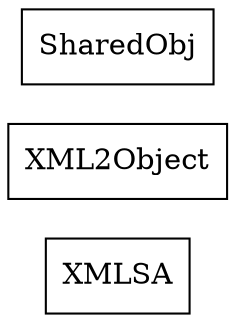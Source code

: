 strict digraph class_diagram {
  rankdir=LR;
  TypeXMLSA[
    label="XMLSA",
    URL="XMLSA.html",
    tooltip="com.sekati.data.XMLSA",
    shape="record"
  ];
  TypeXML2Object[
    label="XML2Object",
    URL="XML2Object.html",
    tooltip="com.sekati.data.XML2Object",
    shape="record"
  ];
  TypeSharedObj[
    label="SharedObj",
    URL="SharedObj.html",
    tooltip="com.sekati.data.SharedObj",
    shape="record"
  ];
}
